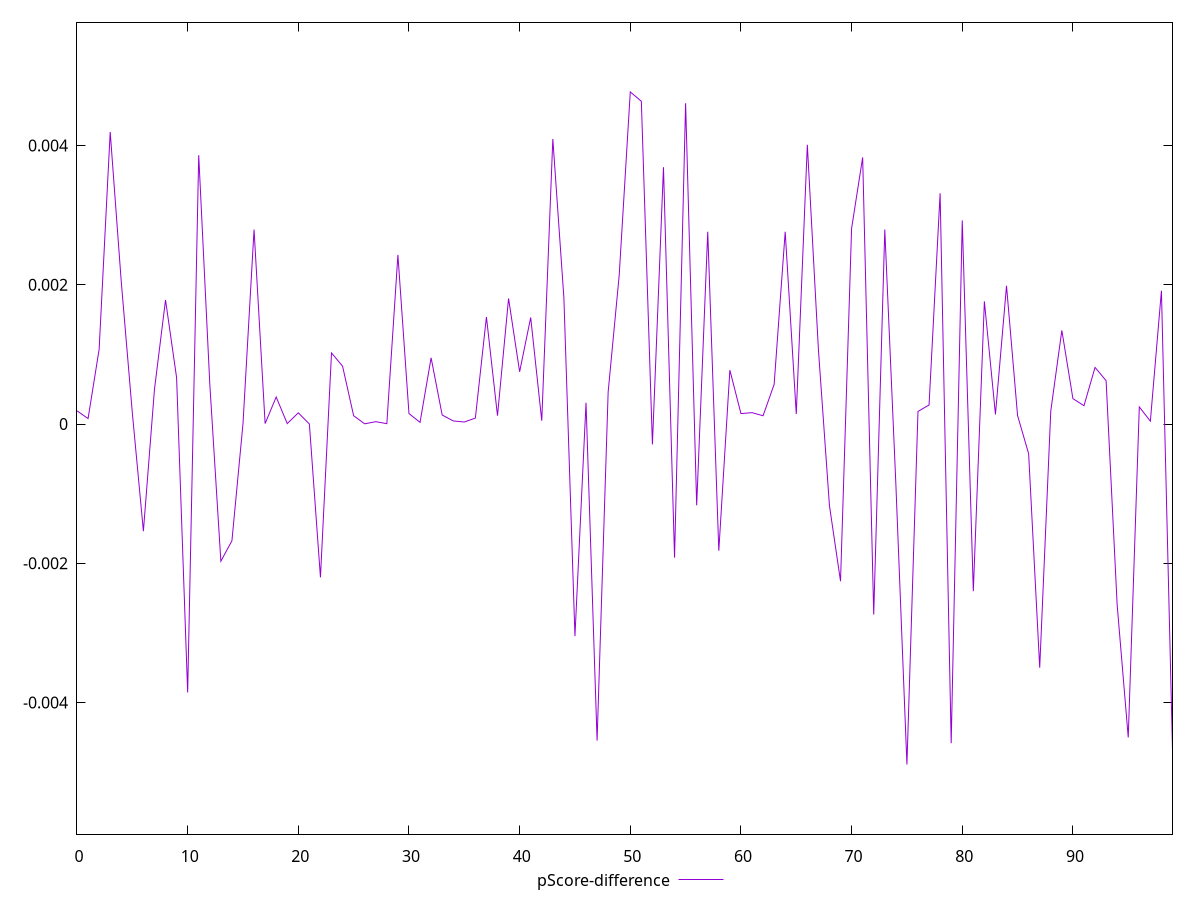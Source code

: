 reset

$pScoreDifference <<EOF
0 0.00019060156438294173
1 0.00007926693549686892
2 0.001073105670148955
3 0.004195249530410847
4 0.0020446319483944375
5 0.00016093511150377937
6 -0.0015381040376767907
7 0.0004976931521285533
8 0.0017826254803552377
9 0.0006677609032440524
10 -0.003855091201796973
11 0.0038621672824401265
12 0.0005790896885179975
13 -0.0019695978059874244
14 -0.001676483158133256
15 0.000003746816361949179
16 0.002793813674973675
17 0.000007421378054595085
18 0.00038866327579795135
19 0.0000068919020882463045
20 0.0001617105207525893
21 9.41215156313735e-7
22 -0.0022013525607686643
23 0.001021546477653179
24 0.0008313142569756349
25 0.00011926457912975197
26 0.000003860545177147845
27 0.000034491581083762046
28 0.000005927107692149658
29 0.0024299958763033813
30 0.00015120853974959214
31 0.000024600971476218536
32 0.0009516953733766931
33 0.00013046034255875805
34 0.000045215012613342154
35 0.00002966744514720787
36 0.00008619066068572302
37 0.0015385131912732473
38 0.00012039320999351899
39 0.001804580820837249
40 0.0007507478170457604
41 0.001530559336258397
42 0.00004852618600947878
43 0.004095094326264009
44 0.0018132595874811863
45 -0.0030456550443335086
46 0.0003063202951903987
47 -0.004546117692208123
48 0.00046047353390937795
49 0.0021401484051873365
50 0.004770916510083673
51 0.004636647101383562
52 -0.0002920599606744869
53 0.0036895546399164925
54 -0.0019189593627086856
55 0.004608642292343645
56 -0.0011671029425735328
57 0.002762668825525269
58 -0.0018193043500914913
59 0.0007752479682596181
60 0.00015048682075052833
61 0.0001640608030297197
62 0.00011982747463018528
63 0.0005700440596737577
64 0.002762668825524936
65 0.00014484390036179073
66 0.004011483665038404
67 0.001073105670148955
68 -0.0011731598239124643
69 -0.0022562564737089556
70 0.002811115457446778
71 0.003830242644195023
72 -0.0027354335497862727
73 0.0027938136749735085
74 -0.0008599440779591683
75 -0.004889690284863904
76 0.00018157075705615977
77 0.00027438227936110726
78 0.0033151383167442927
79 -0.004583856297367517
80 0.0029251052116533033
81 -0.002400361757361108
82 0.0017625104126374747
83 0.00013876474573060182
84 0.001986431182919357
85 0.0001221076083145478
86 -0.0004257987369905708
87 -0.0034991662312055805
88 0.00018693291356786101
89 0.0013458428633412733
90 0.00036560454674389176
91 0.00026366771111374643
92 0.0008136149596419395
93 0.0006233800102497522
94 -0.002597995770391706
95 -0.004500647429906126
96 0.00024597876910942285
97 0.00004214396750146232
98 0.0019160991461994546
99 -0.004678189727522625
EOF

set key outside below
set xrange [0:99]
set yrange [-0.005889690284863904:0.005770916510083673]
set trange [-0.005889690284863904:0.005770916510083673]
set terminal svg size 640, 500 enhanced background rgb 'white'
set output "report_00015_2021-02-09T16-11-33.973Z/max-potential-fid/samples/pages/pScore-difference/values.svg"

plot $pScoreDifference title "pScore-difference" with line

reset
